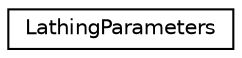 digraph "Graphical Class Hierarchy"
{
 // LATEX_PDF_SIZE
  edge [fontname="Helvetica",fontsize="10",labelfontname="Helvetica",labelfontsize="10"];
  node [fontname="Helvetica",fontsize="10",shape=record];
  rankdir="LR";
  Node0 [label="LathingParameters",height=0.2,width=0.4,color="black", fillcolor="white", style="filled",URL="$class_lathing_parameters.html",tooltip=" "];
}
